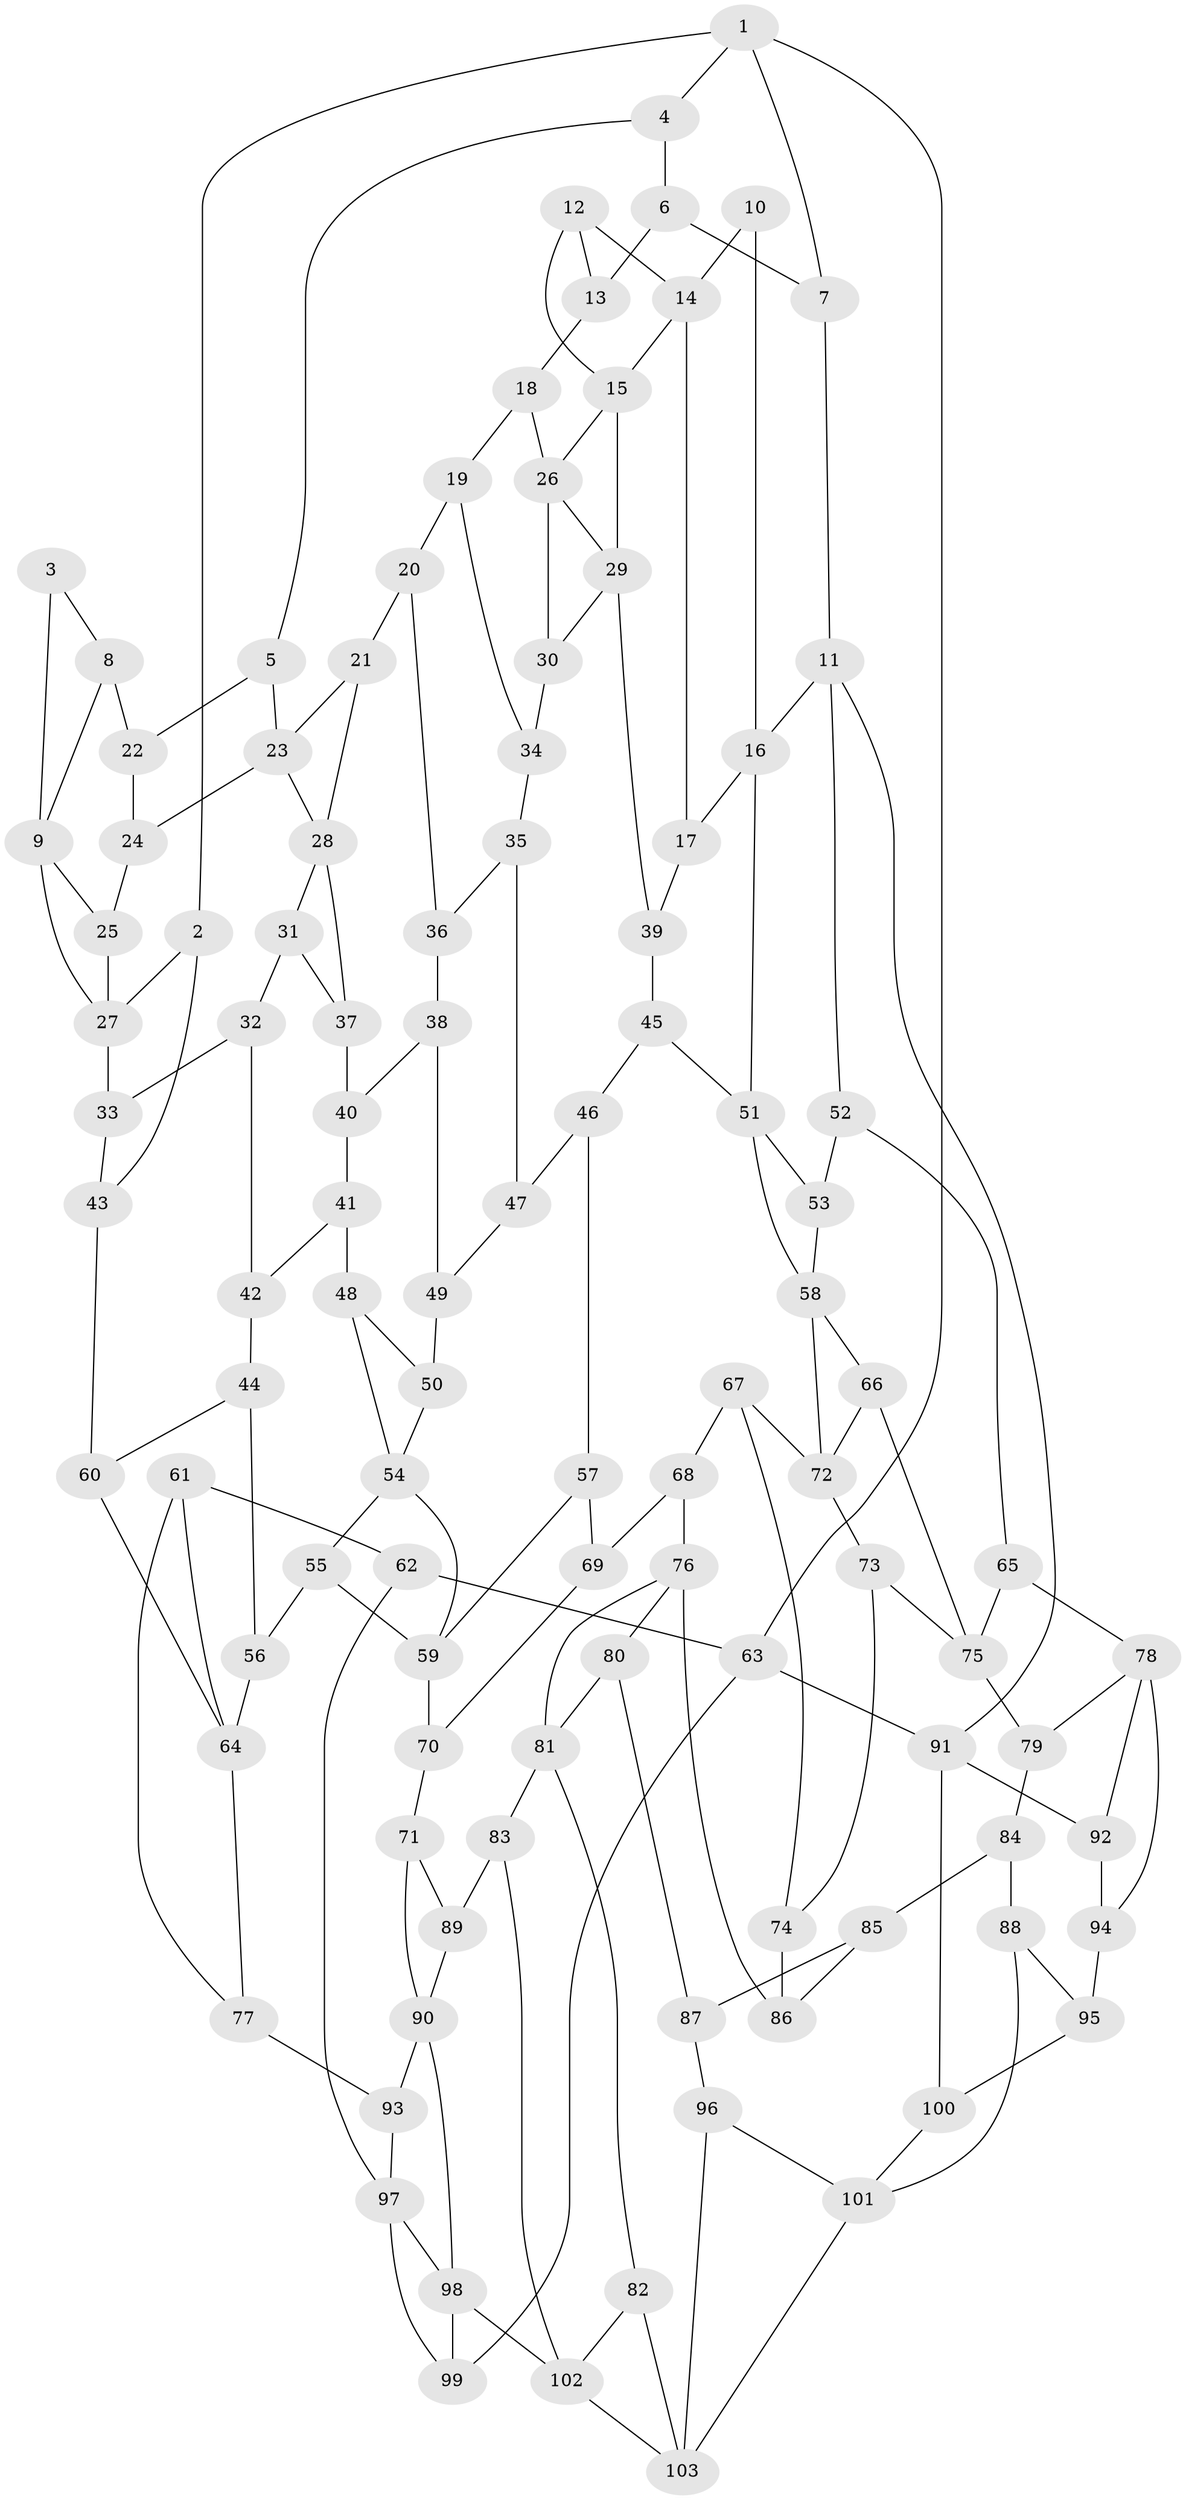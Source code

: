 // original degree distribution, {3: 0.02040816326530612, 6: 0.24489795918367346, 5: 0.48299319727891155, 4: 0.25170068027210885}
// Generated by graph-tools (version 1.1) at 2025/38/03/04/25 23:38:29]
// undirected, 103 vertices, 168 edges
graph export_dot {
  node [color=gray90,style=filled];
  1;
  2;
  3;
  4;
  5;
  6;
  7;
  8;
  9;
  10;
  11;
  12;
  13;
  14;
  15;
  16;
  17;
  18;
  19;
  20;
  21;
  22;
  23;
  24;
  25;
  26;
  27;
  28;
  29;
  30;
  31;
  32;
  33;
  34;
  35;
  36;
  37;
  38;
  39;
  40;
  41;
  42;
  43;
  44;
  45;
  46;
  47;
  48;
  49;
  50;
  51;
  52;
  53;
  54;
  55;
  56;
  57;
  58;
  59;
  60;
  61;
  62;
  63;
  64;
  65;
  66;
  67;
  68;
  69;
  70;
  71;
  72;
  73;
  74;
  75;
  76;
  77;
  78;
  79;
  80;
  81;
  82;
  83;
  84;
  85;
  86;
  87;
  88;
  89;
  90;
  91;
  92;
  93;
  94;
  95;
  96;
  97;
  98;
  99;
  100;
  101;
  102;
  103;
  1 -- 2 [weight=1.0];
  1 -- 4 [weight=1.0];
  1 -- 7 [weight=1.0];
  1 -- 63 [weight=1.0];
  2 -- 27 [weight=1.0];
  2 -- 43 [weight=1.0];
  3 -- 8 [weight=1.0];
  3 -- 9 [weight=1.0];
  4 -- 5 [weight=1.0];
  4 -- 6 [weight=1.0];
  5 -- 22 [weight=1.0];
  5 -- 23 [weight=1.0];
  6 -- 7 [weight=1.0];
  6 -- 13 [weight=1.0];
  7 -- 11 [weight=1.0];
  8 -- 9 [weight=1.0];
  8 -- 22 [weight=2.0];
  9 -- 25 [weight=1.0];
  9 -- 27 [weight=1.0];
  10 -- 14 [weight=1.0];
  10 -- 16 [weight=1.0];
  11 -- 16 [weight=1.0];
  11 -- 52 [weight=1.0];
  11 -- 91 [weight=1.0];
  12 -- 13 [weight=1.0];
  12 -- 14 [weight=1.0];
  12 -- 15 [weight=1.0];
  13 -- 18 [weight=1.0];
  14 -- 15 [weight=1.0];
  14 -- 17 [weight=1.0];
  15 -- 26 [weight=1.0];
  15 -- 29 [weight=1.0];
  16 -- 17 [weight=1.0];
  16 -- 51 [weight=1.0];
  17 -- 39 [weight=1.0];
  18 -- 19 [weight=1.0];
  18 -- 26 [weight=1.0];
  19 -- 20 [weight=1.0];
  19 -- 34 [weight=1.0];
  20 -- 21 [weight=1.0];
  20 -- 36 [weight=1.0];
  21 -- 23 [weight=1.0];
  21 -- 28 [weight=1.0];
  22 -- 24 [weight=1.0];
  23 -- 24 [weight=1.0];
  23 -- 28 [weight=1.0];
  24 -- 25 [weight=1.0];
  25 -- 27 [weight=1.0];
  26 -- 29 [weight=1.0];
  26 -- 30 [weight=1.0];
  27 -- 33 [weight=1.0];
  28 -- 31 [weight=1.0];
  28 -- 37 [weight=1.0];
  29 -- 30 [weight=1.0];
  29 -- 39 [weight=1.0];
  30 -- 34 [weight=2.0];
  31 -- 32 [weight=1.0];
  31 -- 37 [weight=1.0];
  32 -- 33 [weight=1.0];
  32 -- 42 [weight=1.0];
  33 -- 43 [weight=1.0];
  34 -- 35 [weight=1.0];
  35 -- 36 [weight=1.0];
  35 -- 47 [weight=1.0];
  36 -- 38 [weight=1.0];
  37 -- 40 [weight=2.0];
  38 -- 40 [weight=1.0];
  38 -- 49 [weight=1.0];
  39 -- 45 [weight=1.0];
  40 -- 41 [weight=1.0];
  41 -- 42 [weight=1.0];
  41 -- 48 [weight=1.0];
  42 -- 44 [weight=1.0];
  43 -- 60 [weight=2.0];
  44 -- 56 [weight=1.0];
  44 -- 60 [weight=1.0];
  45 -- 46 [weight=1.0];
  45 -- 51 [weight=1.0];
  46 -- 47 [weight=1.0];
  46 -- 57 [weight=1.0];
  47 -- 49 [weight=1.0];
  48 -- 50 [weight=1.0];
  48 -- 54 [weight=1.0];
  49 -- 50 [weight=2.0];
  50 -- 54 [weight=1.0];
  51 -- 53 [weight=1.0];
  51 -- 58 [weight=1.0];
  52 -- 53 [weight=1.0];
  52 -- 65 [weight=1.0];
  53 -- 58 [weight=1.0];
  54 -- 55 [weight=1.0];
  54 -- 59 [weight=1.0];
  55 -- 56 [weight=1.0];
  55 -- 59 [weight=1.0];
  56 -- 64 [weight=1.0];
  57 -- 59 [weight=1.0];
  57 -- 69 [weight=1.0];
  58 -- 66 [weight=1.0];
  58 -- 72 [weight=1.0];
  59 -- 70 [weight=1.0];
  60 -- 64 [weight=1.0];
  61 -- 62 [weight=1.0];
  61 -- 64 [weight=1.0];
  61 -- 77 [weight=1.0];
  62 -- 63 [weight=1.0];
  62 -- 97 [weight=1.0];
  63 -- 91 [weight=1.0];
  63 -- 99 [weight=1.0];
  64 -- 77 [weight=1.0];
  65 -- 75 [weight=1.0];
  65 -- 78 [weight=1.0];
  66 -- 72 [weight=1.0];
  66 -- 75 [weight=1.0];
  67 -- 68 [weight=1.0];
  67 -- 72 [weight=1.0];
  67 -- 74 [weight=1.0];
  68 -- 69 [weight=1.0];
  68 -- 76 [weight=1.0];
  69 -- 70 [weight=1.0];
  70 -- 71 [weight=1.0];
  71 -- 89 [weight=1.0];
  71 -- 90 [weight=1.0];
  72 -- 73 [weight=1.0];
  73 -- 74 [weight=1.0];
  73 -- 75 [weight=1.0];
  74 -- 86 [weight=2.0];
  75 -- 79 [weight=1.0];
  76 -- 80 [weight=1.0];
  76 -- 81 [weight=1.0];
  76 -- 86 [weight=1.0];
  77 -- 93 [weight=2.0];
  78 -- 79 [weight=1.0];
  78 -- 92 [weight=1.0];
  78 -- 94 [weight=1.0];
  79 -- 84 [weight=1.0];
  80 -- 81 [weight=1.0];
  80 -- 87 [weight=1.0];
  81 -- 82 [weight=1.0];
  81 -- 83 [weight=1.0];
  82 -- 102 [weight=1.0];
  82 -- 103 [weight=1.0];
  83 -- 89 [weight=2.0];
  83 -- 102 [weight=1.0];
  84 -- 85 [weight=1.0];
  84 -- 88 [weight=1.0];
  85 -- 86 [weight=1.0];
  85 -- 87 [weight=1.0];
  87 -- 96 [weight=1.0];
  88 -- 95 [weight=1.0];
  88 -- 101 [weight=1.0];
  89 -- 90 [weight=1.0];
  90 -- 93 [weight=1.0];
  90 -- 98 [weight=1.0];
  91 -- 92 [weight=1.0];
  91 -- 100 [weight=1.0];
  92 -- 94 [weight=1.0];
  93 -- 97 [weight=1.0];
  94 -- 95 [weight=2.0];
  95 -- 100 [weight=1.0];
  96 -- 101 [weight=1.0];
  96 -- 103 [weight=1.0];
  97 -- 98 [weight=1.0];
  97 -- 99 [weight=1.0];
  98 -- 99 [weight=1.0];
  98 -- 102 [weight=1.0];
  100 -- 101 [weight=1.0];
  101 -- 103 [weight=1.0];
  102 -- 103 [weight=1.0];
}
